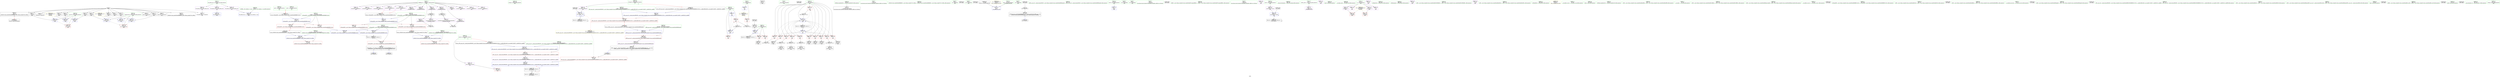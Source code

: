 digraph "SVFG" {
	label="SVFG";

	Node0x556679ef4ab0 [shape=record,color=grey,label="{NodeID: 0\nNullPtr}"];
	Node0x556679ef4ab0 -> Node0x556679f130f0[style=solid];
	Node0x556679ef4ab0 -> Node0x556679f131f0[style=solid];
	Node0x556679ef4ab0 -> Node0x556679f132c0[style=solid];
	Node0x556679ef4ab0 -> Node0x556679f13390[style=solid];
	Node0x556679ef4ab0 -> Node0x556679f13460[style=solid];
	Node0x556679ef4ab0 -> Node0x556679f13530[style=solid];
	Node0x556679ef4ab0 -> Node0x556679f13600[style=solid];
	Node0x556679ef4ab0 -> Node0x556679f136d0[style=solid];
	Node0x556679ef4ab0 -> Node0x556679f137a0[style=solid];
	Node0x556679ef4ab0 -> Node0x556679f13870[style=solid];
	Node0x556679ef4ab0 -> Node0x556679f13940[style=solid];
	Node0x556679ef4ab0 -> Node0x556679f13a10[style=solid];
	Node0x556679ef4ab0 -> Node0x556679f13ae0[style=solid];
	Node0x556679ef4ab0 -> Node0x556679f13bb0[style=solid];
	Node0x556679ef4ab0 -> Node0x556679f193b0[style=solid];
	Node0x556679f14810 [shape=record,color=blue,label="{NodeID: 194\n372\<--369\n__rhs.addr\<--__rhs\n_ZStltIcSt11char_traitsIcESaIcEEbRKNSt7__cxx1112basic_stringIT_T0_T1_EESA_\n}"];
	Node0x556679f14810 -> Node0x556679f18f10[style=dashed];
	Node0x556679f11070 [shape=record,color=purple,label="{NodeID: 111\n147\<--14\n\<--_Z2dpB5cxx11\nmain\n}"];
	Node0x556679f0fa30 [shape=record,color=green,label="{NodeID: 28\n103\<--104\nref.tmp2\<--ref.tmp2_field_insensitive\nmain\n}"];
	Node0x556679f1aa90 [shape=record,color=black,label="{NodeID: 388\n192 = PHI(310, )\n}"];
	Node0x556679f179f0 [shape=record,color=red,label="{NodeID: 139\n277\<--107\nsel\<--ehselector.slot\nmain\n}"];
	Node0x556679f12440 [shape=record,color=green,label="{NodeID: 56\n315\<--316\n__a.addr\<--__a.addr_field_insensitive\n_ZSt3maxINSt7__cxx1112basic_stringIcSt11char_traitsIcESaIcEEEERKT_S8_S8_\n}"];
	Node0x556679f12440 -> Node0x556679f18890[style=solid];
	Node0x556679f12440 -> Node0x556679f18960[style=solid];
	Node0x556679f12440 -> Node0x556679f1a0e0[style=solid];
	Node0x556679f347d0 [shape=record,color=yellow,style=double,label="{NodeID: 333\n22V_1 = ENCHI(MR_22V_0)\npts\{1200000 \}\nFun[_ZN9__gnu_cxx17__normal_iteratorIPKcNSt7__cxx1112basic_stringIcSt11char_traitsIcESaIcEEEEC2IPcEERKNS0_IT_NS_11__enable_ifIXsr3std10__are_sameISC_SB_EE7__valueES8_E6__typeEEE]}"];
	Node0x556679f347d0 -> Node0x556679f18d70[style=dashed];
	Node0x556679f190b0 [shape=record,color=blue,label="{NodeID: 167\n8\<--9\nT\<--\nGlob }"];
	Node0x556679f190b0 -> Node0x556679f34a70[style=dashed];
	Node0x556679f13c80 [shape=record,color=black,label="{NodeID: 84\n96\<--9\nmain_ret\<--\nmain\n}"];
	Node0x556679f0d850 [shape=record,color=green,label="{NodeID: 1\n7\<--1\n__dso_handle\<--dummyObj\nGlob }"];
	Node0x556679f148e0 [shape=record,color=blue,label="{NodeID: 195\n406\<--405\nthis.addr\<--this\n_ZNK9__gnu_cxx17__normal_iteratorIPcNSt7__cxx1112basic_stringIcSt11char_traitsIcESaIcEEEE4baseEv\n}"];
	Node0x556679f148e0 -> Node0x556679f18fe0[style=dashed];
	Node0x556679f11140 [shape=record,color=purple,label="{NodeID: 112\n169\<--14\narrayidx\<--_Z2dpB5cxx11\nmain\n}"];
	Node0x556679f0fb00 [shape=record,color=green,label="{NodeID: 29\n105\<--106\nexn.slot\<--exn.slot_field_insensitive\nmain\n}"];
	Node0x556679f0fb00 -> Node0x556679f17920[style=solid];
	Node0x556679f0fb00 -> Node0x556679f19c00[style=solid];
	Node0x556679f0fb00 -> Node0x556679f19da0[style=solid];
	Node0x556679f0fb00 -> Node0x556679f19f40[style=solid];
	Node0x556679f1ac60 [shape=record,color=black,label="{NodeID: 389\n198 = PHI()\n}"];
	Node0x556679f17ac0 [shape=record,color=red,label="{NodeID: 140\n164\<--109\n\<--N\nmain\n}"];
	Node0x556679f17ac0 -> Node0x556679f22670[style=solid];
	Node0x556679f12510 [shape=record,color=green,label="{NodeID: 57\n317\<--318\n__b.addr\<--__b.addr_field_insensitive\n_ZSt3maxINSt7__cxx1112basic_stringIcSt11char_traitsIcESaIcEEEERKT_S8_S8_\n}"];
	Node0x556679f12510 -> Node0x556679f18a30[style=solid];
	Node0x556679f12510 -> Node0x556679f18b00[style=solid];
	Node0x556679f12510 -> Node0x556679f1a1b0[style=solid];
	Node0x556679f191b0 [shape=record,color=blue,label="{NodeID: 168\n417\<--29\nllvm.global_ctors_0\<--\nGlob }"];
	Node0x556679f13d50 [shape=record,color=black,label="{NodeID: 85\n41\<--42\n\<--_ZNSt8ios_base4InitD1Ev\nCan only get source location for instruction, argument, global var or function.}"];
	Node0x556679f0d8e0 [shape=record,color=green,label="{NodeID: 2\n9\<--1\n\<--dummyObj\nCan only get source location for instruction, argument, global var or function.}"];
	Node0x556679f11210 [shape=record,color=purple,label="{NodeID: 113\n177\<--14\narrayidx10\<--_Z2dpB5cxx11\nmain\n}"];
	Node0x556679f0fbd0 [shape=record,color=green,label="{NodeID: 30\n107\<--108\nehselector.slot\<--ehselector.slot_field_insensitive\nmain\n}"];
	Node0x556679f0fbd0 -> Node0x556679f179f0[style=solid];
	Node0x556679f0fbd0 -> Node0x556679f19cd0[style=solid];
	Node0x556679f0fbd0 -> Node0x556679f19e70[style=solid];
	Node0x556679f0fbd0 -> Node0x556679f1a010[style=solid];
	Node0x556679f1ad30 [shape=record,color=black,label="{NodeID: 390\n206 = PHI()\n}"];
	Node0x556679f1ad30 -> Node0x556679f19990[style=solid];
	Node0x556679f17b90 [shape=record,color=red,label="{NodeID: 141\n264\<--109\n\<--N\nmain\n}"];
	Node0x556679f17b90 -> Node0x556679f11460[style=solid];
	Node0x556679f125e0 [shape=record,color=green,label="{NodeID: 58\n324\<--325\n_ZStltIcSt11char_traitsIcESaIcEEbRKNSt7__cxx1112basic_stringIT_T0_T1_EESA_\<--_ZStltIcSt11char_traitsIcESaIcEEbRKNSt7__cxx1112basic_stringIT_T0_T1_EESA__field_insensitive\n}"];
	Node0x556679f192b0 [shape=record,color=blue,label="{NodeID: 169\n418\<--30\nllvm.global_ctors_1\<--_GLOBAL__sub_I_semiexp._0_1.cpp\nGlob }"];
	Node0x556679f13e50 [shape=record,color=black,label="{NodeID: 86\n159\<--156\nconv\<--call4\nmain\n}"];
	Node0x556679f13e50 -> Node0x556679f197f0[style=solid];
	Node0x556679f0db90 [shape=record,color=green,label="{NodeID: 3\n18\<--1\n.str\<--dummyObj\nGlob }"];
	Node0x556679f112e0 [shape=record,color=purple,label="{NodeID: 114\n191\<--14\narrayidx17\<--_Z2dpB5cxx11\nmain\n|{<s0>17}}"];
	Node0x556679f112e0:s0 -> Node0x556679f42690[style=solid,color=red];
	Node0x556679f0fca0 [shape=record,color=green,label="{NodeID: 31\n109\<--110\nN\<--N_field_insensitive\nmain\n}"];
	Node0x556679f0fca0 -> Node0x556679f17ac0[style=solid];
	Node0x556679f0fca0 -> Node0x556679f17b90[style=solid];
	Node0x556679f0fca0 -> Node0x556679f197f0[style=solid];
	Node0x556679f1ae00 [shape=record,color=black,label="{NodeID: 391\n267 = PHI()\n}"];
	Node0x556679f17c60 [shape=record,color=red,label="{NodeID: 142\n163\<--111\n\<--i\nmain\n}"];
	Node0x556679f17c60 -> Node0x556679f22670[style=solid];
	Node0x556679f126e0 [shape=record,color=green,label="{NodeID: 59\n347\<--348\nthis.addr\<--this.addr_field_insensitive\n_ZN9__gnu_cxx17__normal_iteratorIPKcNSt7__cxx1112basic_stringIcSt11char_traitsIcESaIcEEEEC2IPcEERKNS0_IT_NS_11__enable_ifIXsr3std10__are_sameISC_SB_EE7__valueES8_E6__typeEEE\n}"];
	Node0x556679f126e0 -> Node0x556679f18bd0[style=solid];
	Node0x556679f126e0 -> Node0x556679f1a420[style=solid];
	Node0x556679f34a70 [shape=record,color=yellow,style=double,label="{NodeID: 336\n4V_1 = ENCHI(MR_4V_0)\npts\{10 \}\nFun[main]}"];
	Node0x556679f34a70 -> Node0x556679f176b0[style=dashed];
	Node0x556679f193b0 [shape=record,color=blue, style = dotted,label="{NodeID: 170\n419\<--3\nllvm.global_ctors_2\<--dummyVal\nGlob }"];
	Node0x556679f13f20 [shape=record,color=black,label="{NodeID: 87\n168\<--167\nidxprom\<--\nmain\n}"];
	Node0x556679f0dc20 [shape=record,color=green,label="{NodeID: 4\n20\<--1\n.str.2\<--dummyObj\nGlob }"];
	Node0x556679f16690 [shape=record,color=purple,label="{NodeID: 115\n197\<--14\narrayidx21\<--_Z2dpB5cxx11\nmain\n}"];
	Node0x556679f0fd70 [shape=record,color=green,label="{NodeID: 32\n111\<--112\ni\<--i_field_insensitive\nmain\n}"];
	Node0x556679f0fd70 -> Node0x556679f17c60[style=solid];
	Node0x556679f0fd70 -> Node0x556679f17d30[style=solid];
	Node0x556679f0fd70 -> Node0x556679f17e00[style=solid];
	Node0x556679f0fd70 -> Node0x556679f17ed0[style=solid];
	Node0x556679f0fd70 -> Node0x556679f17fa0[style=solid];
	Node0x556679f0fd70 -> Node0x556679f18070[style=solid];
	Node0x556679f0fd70 -> Node0x556679f18140[style=solid];
	Node0x556679f0fd70 -> Node0x556679f18210[style=solid];
	Node0x556679f0fd70 -> Node0x556679f182e0[style=solid];
	Node0x556679f0fd70 -> Node0x556679f183b0[style=solid];
	Node0x556679f0fd70 -> Node0x556679f18480[style=solid];
	Node0x556679f0fd70 -> Node0x556679f198c0[style=solid];
	Node0x556679f0fd70 -> Node0x556679f19b30[style=solid];
	Node0x556679f1aed0 [shape=record,color=black,label="{NodeID: 392\n271 = PHI()\n}"];
	Node0x556679f2e330 [shape=record,color=black,label="{NodeID: 309\nMR_20V_3 = PHI(MR_20V_4, MR_20V_2, )\npts\{1180000 \}\n|{|<s1>21}}"];
	Node0x556679f2e330 -> Node0x556679f32430[style=dashed];
	Node0x556679f2e330:s1 -> Node0x556679f14670[style=dashed,color=red];
	Node0x556679f17d30 [shape=record,color=red,label="{NodeID: 143\n167\<--111\n\<--i\nmain\n}"];
	Node0x556679f17d30 -> Node0x556679f13f20[style=solid];
	Node0x556679f127b0 [shape=record,color=green,label="{NodeID: 60\n349\<--350\n__i.addr\<--__i.addr_field_insensitive\n_ZN9__gnu_cxx17__normal_iteratorIPKcNSt7__cxx1112basic_stringIcSt11char_traitsIcESaIcEEEEC2IPcEERKNS0_IT_NS_11__enable_ifIXsr3std10__are_sameISC_SB_EE7__valueES8_E6__typeEEE\n}"];
	Node0x556679f127b0 -> Node0x556679f18ca0[style=solid];
	Node0x556679f127b0 -> Node0x556679f1a4f0[style=solid];
	Node0x556679f194b0 [shape=record,color=blue,label="{NodeID: 171\n77\<--76\n.addr\<--\n__cxx_global_array_dtor\n}"];
	Node0x556679f13ff0 [shape=record,color=black,label="{NodeID: 88\n176\<--175\nidxprom9\<--sub\nmain\n}"];
	Node0x556679f0dce0 [shape=record,color=green,label="{NodeID: 5\n22\<--1\n.str.3\<--dummyObj\nGlob }"];
	Node0x556679f16720 [shape=record,color=purple,label="{NodeID: 116\n204\<--14\narrayidx26\<--_Z2dpB5cxx11\nmain\n}"];
	Node0x556679f0fe40 [shape=record,color=green,label="{NodeID: 33\n113\<--114\ncand1\<--cand1_field_insensitive\nmain\n|{<s0>17}}"];
	Node0x556679f0fe40:s0 -> Node0x556679f43e80[style=solid,color=red];
	Node0x556679f1afa0 [shape=record,color=black,label="{NodeID: 393\n323 = PHI(367, )\n}"];
	Node0x556679f17e00 [shape=record,color=red,label="{NodeID: 144\n174\<--111\n\<--i\nmain\n}"];
	Node0x556679f17e00 -> Node0x556679f221f0[style=solid];
	Node0x556679f12880 [shape=record,color=green,label="{NodeID: 61\n357\<--358\n_ZNK9__gnu_cxx17__normal_iteratorIPcNSt7__cxx1112basic_stringIcSt11char_traitsIcESaIcEEEE4baseEv\<--_ZNK9__gnu_cxx17__normal_iteratorIPcNSt7__cxx1112basic_stringIcSt11char_traitsIcESaIcEEEE4baseEv_field_insensitive\n}"];
	Node0x556679f19580 [shape=record,color=blue,label="{NodeID: 172\n97\<--9\nretval\<--\nmain\n}"];
	Node0x556679f140c0 [shape=record,color=black,label="{NodeID: 89\n183\<--182\nidxprom12\<--sub11\nmain\n}"];
	Node0x556679f0e170 [shape=record,color=green,label="{NodeID: 6\n24\<--1\n.str.4\<--dummyObj\nGlob }"];
	Node0x556679f167b0 [shape=record,color=purple,label="{NodeID: 117\n228\<--14\narrayidx39\<--_Z2dpB5cxx11\nmain\n|{<s0>23}}"];
	Node0x556679f167b0:s0 -> Node0x556679f42690[style=solid,color=red];
	Node0x556679f0ff10 [shape=record,color=green,label="{NodeID: 34\n115\<--116\ncand2\<--cand2_field_insensitive\nmain\n|{<s0>23}}"];
	Node0x556679f0ff10:s0 -> Node0x556679f43e80[style=solid,color=red];
	Node0x556679f1b110 [shape=record,color=black,label="{NodeID: 394\n356 = PHI(404, )\n}"];
	Node0x556679f1b110 -> Node0x556679f18d70[style=solid];
	Node0x556679f17ed0 [shape=record,color=red,label="{NodeID: 145\n181\<--111\n\<--i\nmain\n}"];
	Node0x556679f17ed0 -> Node0x556679f224f0[style=solid];
	Node0x556679f12980 [shape=record,color=green,label="{NodeID: 62\n370\<--371\n__lhs.addr\<--__lhs.addr_field_insensitive\n_ZStltIcSt11char_traitsIcESaIcEEbRKNSt7__cxx1112basic_stringIT_T0_T1_EESA_\n}"];
	Node0x556679f12980 -> Node0x556679f18e40[style=solid];
	Node0x556679f12980 -> Node0x556679f14740[style=solid];
	Node0x556679f34d40 [shape=record,color=yellow,style=double,label="{NodeID: 339\n10V_1 = ENCHI(MR_10V_0)\npts\{106 \}\nFun[main]}"];
	Node0x556679f34d40 -> Node0x556679f19c00[style=dashed];
	Node0x556679f34d40 -> Node0x556679f19da0[style=dashed];
	Node0x556679f34d40 -> Node0x556679f19f40[style=dashed];
	Node0x556679f19650 [shape=record,color=blue,label="{NodeID: 173\n99\<--9\nt\<--\nmain\n}"];
	Node0x556679f19650 -> Node0x556679f17780[style=dashed];
	Node0x556679f19650 -> Node0x556679f19720[style=dashed];
	Node0x556679f14190 [shape=record,color=black,label="{NodeID: 90\n190\<--189\nidxprom16\<--\nmain\n}"];
	Node0x556679f0e200 [shape=record,color=green,label="{NodeID: 7\n26\<--1\n.str.5\<--dummyObj\nGlob }"];
	Node0x556679f16880 [shape=record,color=purple,label="{NodeID: 118\n232\<--14\narrayidx43\<--_Z2dpB5cxx11\nmain\n}"];
	Node0x556679f0ffe0 [shape=record,color=green,label="{NodeID: 35\n117\<--118\nagg.tmp\<--agg.tmp_field_insensitive\nmain\n|{|<s1>21}}"];
	Node0x556679f0ffe0 -> Node0x556679f172a0[style=solid];
	Node0x556679f0ffe0:s1 -> Node0x556679f44180[style=solid,color=red];
	Node0x556679f1b2e0 [shape=record,color=black,label="{NodeID: 395\n378 = PHI()\n}"];
	Node0x556679f1b2e0 -> Node0x556679f22c70[style=solid];
	Node0x556679f17fa0 [shape=record,color=red,label="{NodeID: 146\n189\<--111\n\<--i\nmain\n}"];
	Node0x556679f17fa0 -> Node0x556679f14190[style=solid];
	Node0x556679f12a50 [shape=record,color=green,label="{NodeID: 63\n372\<--373\n__rhs.addr\<--__rhs.addr_field_insensitive\n_ZStltIcSt11char_traitsIcESaIcEEbRKNSt7__cxx1112basic_stringIT_T0_T1_EESA_\n}"];
	Node0x556679f12a50 -> Node0x556679f18f10[style=solid];
	Node0x556679f12a50 -> Node0x556679f14810[style=solid];
	Node0x556679f34e20 [shape=record,color=yellow,style=double,label="{NodeID: 340\n12V_1 = ENCHI(MR_12V_0)\npts\{108 \}\nFun[main]}"];
	Node0x556679f34e20 -> Node0x556679f19cd0[style=dashed];
	Node0x556679f34e20 -> Node0x556679f19e70[style=dashed];
	Node0x556679f34e20 -> Node0x556679f1a010[style=dashed];
	Node0x556679f19720 [shape=record,color=blue,label="{NodeID: 174\n99\<--131\nt\<--inc\nmain\n}"];
	Node0x556679f19720 -> Node0x556679f17780[style=dashed];
	Node0x556679f19720 -> Node0x556679f17850[style=dashed];
	Node0x556679f19720 -> Node0x556679f19720[style=dashed];
	Node0x556679f14260 [shape=record,color=black,label="{NodeID: 91\n196\<--195\nidxprom20\<--\nmain\n}"];
	Node0x556679f0e2c0 [shape=record,color=green,label="{NodeID: 8\n29\<--1\n\<--dummyObj\nCan only get source location for instruction, argument, global var or function.}"];
	Node0x556679f16950 [shape=record,color=purple,label="{NodeID: 119\n266\<--14\narrayidx48\<--_Z2dpB5cxx11\nmain\n}"];
	Node0x556679f100b0 [shape=record,color=green,label="{NodeID: 36\n119\<--120\nref.tmp28\<--ref.tmp28_field_insensitive\nmain\n|{|<s1>21}}"];
	Node0x556679f100b0 -> Node0x556679f17370[style=solid];
	Node0x556679f100b0:s1 -> Node0x556679f443b0[style=solid,color=red];
	Node0x556679f1b3b0 [shape=record,color=black,label="{NodeID: 396\n394 = PHI()\n}"];
	Node0x556679f18070 [shape=record,color=red,label="{NodeID: 147\n195\<--111\n\<--i\nmain\n}"];
	Node0x556679f18070 -> Node0x556679f14260[style=solid];
	Node0x556679f12b20 [shape=record,color=green,label="{NodeID: 64\n379\<--380\n_ZNKSt7__cxx1112basic_stringIcSt11char_traitsIcESaIcEE7compareERKS4_\<--_ZNKSt7__cxx1112basic_stringIcSt11char_traitsIcESaIcEE7compareERKS4__field_insensitive\n}"];
	Node0x556679f197f0 [shape=record,color=blue,label="{NodeID: 175\n109\<--159\nN\<--conv\nmain\n}"];
	Node0x556679f197f0 -> Node0x556679f17ac0[style=dashed];
	Node0x556679f197f0 -> Node0x556679f17b90[style=dashed];
	Node0x556679f197f0 -> Node0x556679f31a30[style=dashed];
	Node0x556679f14330 [shape=record,color=black,label="{NodeID: 92\n203\<--202\nidxprom25\<--sub24\nmain\n}"];
	Node0x556679f0e380 [shape=record,color=green,label="{NodeID: 9\n132\<--1\n\<--dummyObj\nCan only get source location for instruction, argument, global var or function.}"];
	Node0x556679f16a20 [shape=record,color=purple,label="{NodeID: 120\n124\<--18\n\<--.str\nmain\n}"];
	Node0x556679f10180 [shape=record,color=green,label="{NodeID: 37\n121\<--122\ncoerce\<--coerce_field_insensitive\nmain\n}"];
	Node0x556679f10180 -> Node0x556679f17440[style=solid];
	Node0x556679f1b480 [shape=record,color=black,label="{NodeID: 397\n368 = PHI(321, )\n0th arg _ZStltIcSt11char_traitsIcESaIcEEbRKNSt7__cxx1112basic_stringIT_T0_T1_EESA_ }"];
	Node0x556679f1b480 -> Node0x556679f14740[style=solid];
	Node0x556679f18140 [shape=record,color=red,label="{NodeID: 148\n201\<--111\n\<--i\nmain\n}"];
	Node0x556679f18140 -> Node0x556679f22070[style=solid];
	Node0x556679f12c20 [shape=record,color=green,label="{NodeID: 65\n386\<--387\n__clang_call_terminate\<--__clang_call_terminate_field_insensitive\n}"];
	Node0x556679f198c0 [shape=record,color=blue,label="{NodeID: 176\n111\<--132\ni\<--\nmain\n}"];
	Node0x556679f198c0 -> Node0x556679f17c60[style=dashed];
	Node0x556679f198c0 -> Node0x556679f17d30[style=dashed];
	Node0x556679f198c0 -> Node0x556679f17e00[style=dashed];
	Node0x556679f198c0 -> Node0x556679f17ed0[style=dashed];
	Node0x556679f198c0 -> Node0x556679f17fa0[style=dashed];
	Node0x556679f198c0 -> Node0x556679f18070[style=dashed];
	Node0x556679f198c0 -> Node0x556679f18140[style=dashed];
	Node0x556679f198c0 -> Node0x556679f18210[style=dashed];
	Node0x556679f198c0 -> Node0x556679f182e0[style=dashed];
	Node0x556679f198c0 -> Node0x556679f183b0[style=dashed];
	Node0x556679f198c0 -> Node0x556679f18480[style=dashed];
	Node0x556679f198c0 -> Node0x556679f19b30[style=dashed];
	Node0x556679f198c0 -> Node0x556679f31f30[style=dashed];
	Node0x556679f14400 [shape=record,color=black,label="{NodeID: 93\n216\<--215\nidxprom31\<--sub30\nmain\n}"];
	Node0x556679f0e440 [shape=record,color=green,label="{NodeID: 10\n4\<--6\n_ZStL8__ioinit\<--_ZStL8__ioinit_field_insensitive\nGlob }"];
	Node0x556679f0e440 -> Node0x556679f117a0[style=solid];
	Node0x556679f16af0 [shape=record,color=purple,label="{NodeID: 121\n137\<--20\n\<--.str.2\nmain\n}"];
	Node0x556679f10250 [shape=record,color=green,label="{NodeID: 38\n126\<--127\nscanf\<--scanf_field_insensitive\n}"];
	Node0x556679f1b620 [shape=record,color=black,label="{NodeID: 398\n369 = PHI(322, )\n1st arg _ZStltIcSt11char_traitsIcESaIcEEbRKNSt7__cxx1112basic_stringIT_T0_T1_EESA_ }"];
	Node0x556679f1b620 -> Node0x556679f14810[style=solid];
	Node0x556679f18210 [shape=record,color=red,label="{NodeID: 149\n214\<--111\n\<--i\nmain\n}"];
	Node0x556679f18210 -> Node0x556679f21d70[style=solid];
	Node0x556679f12d20 [shape=record,color=green,label="{NodeID: 66\n395\<--396\n__cxa_begin_catch\<--__cxa_begin_catch_field_insensitive\n}"];
	Node0x556679f350c0 [shape=record,color=yellow,style=double,label="{NodeID: 343\n18V_1 = ENCHI(MR_18V_0)\npts\{130000 \}\nFun[main]}"];
	Node0x556679f350c0 -> Node0x556679f18550[style=dashed];
	Node0x556679f350c0 -> Node0x556679f18620[style=dashed];
	Node0x556679f19990 [shape=record,color=blue,label="{NodeID: 177\n209\<--206\ncoerce.dive\<--call29\nmain\n|{|<s2>21}}"];
	Node0x556679f19990 -> Node0x556679f19990[style=dashed];
	Node0x556679f19990 -> Node0x556679f32930[style=dashed];
	Node0x556679f19990:s2 -> Node0x556679f347d0[style=dashed,color=red];
	Node0x556679f144d0 [shape=record,color=black,label="{NodeID: 94\n227\<--226\nidxprom38\<--\nmain\n}"];
	Node0x556679f0e9f0 [shape=record,color=green,label="{NodeID: 11\n8\<--10\nT\<--T_field_insensitive\nGlob }"];
	Node0x556679f0e9f0 -> Node0x556679f176b0[style=solid];
	Node0x556679f0e9f0 -> Node0x556679f190b0[style=solid];
	Node0x556679d394c0 [shape=record,color=black,label="{NodeID: 288\n60 = PHI(58, 61, )\n}"];
	Node0x556679d394c0 -> Node0x556679f17100[style=solid];
	Node0x556679f16bc0 [shape=record,color=purple,label="{NodeID: 122\n143\<--22\n\<--.str.3\nmain\n}"];
	Node0x556679f10350 [shape=record,color=green,label="{NodeID: 39\n141\<--142\n_ZNSaIcEC1Ev\<--_ZNSaIcEC1Ev_field_insensitive\n}"];
	Node0x556679f1b760 [shape=record,color=black,label="{NodeID: 399\n405 = PHI(355, )\n0th arg _ZNK9__gnu_cxx17__normal_iteratorIPcNSt7__cxx1112basic_stringIcSt11char_traitsIcESaIcEEEE4baseEv }"];
	Node0x556679f1b760 -> Node0x556679f148e0[style=solid];
	Node0x556679f182e0 [shape=record,color=red,label="{NodeID: 150\n226\<--111\n\<--i\nmain\n}"];
	Node0x556679f182e0 -> Node0x556679f144d0[style=solid];
	Node0x556679f12e20 [shape=record,color=green,label="{NodeID: 67\n398\<--399\n_ZSt9terminatev\<--_ZSt9terminatev_field_insensitive\n}"];
	Node0x556679f19a60 [shape=record,color=blue,label="{NodeID: 178\n224\<--221\ncoerce.dive37\<--call36\nmain\n}"];
	Node0x556679f19a60 -> Node0x556679f19a60[style=dashed];
	Node0x556679f19a60 -> Node0x556679f33640[style=dashed];
	Node0x556679f145a0 [shape=record,color=black,label="{NodeID: 95\n231\<--230\nidxprom42\<--\nmain\n}"];
	Node0x556679f0eaf0 [shape=record,color=green,label="{NodeID: 12\n11\<--13\nS\<--S_field_insensitive\nGlob }"];
	Node0x556679f0eaf0 -> Node0x556679f11870[style=solid];
	Node0x556679f0eaf0 -> Node0x556679f11940[style=solid];
	Node0x556679f0eaf0 -> Node0x556679f11a10[style=solid];
	Node0x556679f0eaf0 -> Node0x556679f11ae0[style=solid];
	Node0x556679f422c0 [shape=record,color=black,label="{NodeID: 372\n76 = PHI()\n0th arg __cxx_global_array_dtor }"];
	Node0x556679f422c0 -> Node0x556679f194b0[style=solid];
	Node0x556679f21850 [shape=record,color=black,label="{NodeID: 289\n83 = PHI(81, 84, )\n}"];
	Node0x556679f21850 -> Node0x556679f171d0[style=solid];
	Node0x556679f16c90 [shape=record,color=purple,label="{NodeID: 123\n170\<--24\n\<--.str.4\nmain\n}"];
	Node0x556679f10450 [shape=record,color=green,label="{NodeID: 40\n145\<--146\n_ZNSt7__cxx1112basic_stringIcSt11char_traitsIcESaIcEEC1EPKcRKS3_\<--_ZNSt7__cxx1112basic_stringIcSt11char_traitsIcESaIcEEC1EPKcRKS3__field_insensitive\n}"];
	Node0x556679f30b30 [shape=record,color=black,label="{NodeID: 317\nMR_26V_3 = PHI(MR_26V_4, MR_26V_2, )\npts\{314 \}\n}"];
	Node0x556679f30b30 -> Node0x556679f187c0[style=dashed];
	Node0x556679f183b0 [shape=record,color=red,label="{NodeID: 151\n230\<--111\n\<--i\nmain\n}"];
	Node0x556679f183b0 -> Node0x556679f145a0[style=solid];
	Node0x556679f12f20 [shape=record,color=green,label="{NodeID: 68\n406\<--407\nthis.addr\<--this.addr_field_insensitive\n_ZNK9__gnu_cxx17__normal_iteratorIPcNSt7__cxx1112basic_stringIcSt11char_traitsIcESaIcEEEE4baseEv\n}"];
	Node0x556679f12f20 -> Node0x556679f18fe0[style=solid];
	Node0x556679f12f20 -> Node0x556679f148e0[style=solid];
	Node0x556679f19b30 [shape=record,color=blue,label="{NodeID: 179\n111\<--238\ni\<--inc46\nmain\n}"];
	Node0x556679f19b30 -> Node0x556679f17c60[style=dashed];
	Node0x556679f19b30 -> Node0x556679f17d30[style=dashed];
	Node0x556679f19b30 -> Node0x556679f17e00[style=dashed];
	Node0x556679f19b30 -> Node0x556679f17ed0[style=dashed];
	Node0x556679f19b30 -> Node0x556679f17fa0[style=dashed];
	Node0x556679f19b30 -> Node0x556679f18070[style=dashed];
	Node0x556679f19b30 -> Node0x556679f18140[style=dashed];
	Node0x556679f19b30 -> Node0x556679f18210[style=dashed];
	Node0x556679f19b30 -> Node0x556679f182e0[style=dashed];
	Node0x556679f19b30 -> Node0x556679f183b0[style=dashed];
	Node0x556679f19b30 -> Node0x556679f18480[style=dashed];
	Node0x556679f19b30 -> Node0x556679f19b30[style=dashed];
	Node0x556679f19b30 -> Node0x556679f31f30[style=dashed];
	Node0x556679f11460 [shape=record,color=black,label="{NodeID: 96\n265\<--264\nidxprom47\<--\nmain\n}"];
	Node0x556679f0ebf0 [shape=record,color=green,label="{NodeID: 13\n14\<--17\n_Z2dpB5cxx11\<--_Z2dpB5cxx11_field_insensitive\nGlob }"];
	Node0x556679f0ebf0 -> Node0x556679f11bb0[style=solid];
	Node0x556679f0ebf0 -> Node0x556679f10c60[style=solid];
	Node0x556679f0ebf0 -> Node0x556679f10d30[style=solid];
	Node0x556679f0ebf0 -> Node0x556679f10e00[style=solid];
	Node0x556679f0ebf0 -> Node0x556679f10ed0[style=solid];
	Node0x556679f0ebf0 -> Node0x556679f10fa0[style=solid];
	Node0x556679f0ebf0 -> Node0x556679f11070[style=solid];
	Node0x556679f0ebf0 -> Node0x556679f11140[style=solid];
	Node0x556679f0ebf0 -> Node0x556679f11210[style=solid];
	Node0x556679f0ebf0 -> Node0x556679f112e0[style=solid];
	Node0x556679f0ebf0 -> Node0x556679f16690[style=solid];
	Node0x556679f0ebf0 -> Node0x556679f16720[style=solid];
	Node0x556679f0ebf0 -> Node0x556679f167b0[style=solid];
	Node0x556679f0ebf0 -> Node0x556679f16880[style=solid];
	Node0x556679f0ebf0 -> Node0x556679f16950[style=solid];
	Node0x556679f42690 [shape=record,color=black,label="{NodeID: 373\n311 = PHI(191, 228, )\n0th arg _ZSt3maxINSt7__cxx1112basic_stringIcSt11char_traitsIcESaIcEEEERKT_S8_S8_ }"];
	Node0x556679f42690 -> Node0x556679f1a0e0[style=solid];
	Node0x556679f21d70 [shape=record,color=grey,label="{NodeID: 290\n215 = Binary(214, 132, )\n}"];
	Node0x556679f21d70 -> Node0x556679f14400[style=solid];
	Node0x556679f16d60 [shape=record,color=purple,label="{NodeID: 124\n270\<--26\n\<--.str.5\nmain\n}"];
	Node0x556679f10550 [shape=record,color=green,label="{NodeID: 41\n149\<--150\n_ZNSt7__cxx1112basic_stringIcSt11char_traitsIcESaIcEEaSEOS4_\<--_ZNSt7__cxx1112basic_stringIcSt11char_traitsIcESaIcEEaSEOS4__field_insensitive\n}"];
	Node0x556679f18480 [shape=record,color=red,label="{NodeID: 152\n237\<--111\n\<--i\nmain\n}"];
	Node0x556679f18480 -> Node0x556679f22370[style=solid];
	Node0x556679f12ff0 [shape=record,color=green,label="{NodeID: 69\n30\<--412\n_GLOBAL__sub_I_semiexp._0_1.cpp\<--_GLOBAL__sub_I_semiexp._0_1.cpp_field_insensitive\n}"];
	Node0x556679f12ff0 -> Node0x556679f192b0[style=solid];
	Node0x556679f19c00 [shape=record,color=blue,label="{NodeID: 180\n105\<--242\nexn.slot\<--\nmain\n}"];
	Node0x556679f19c00 -> Node0x556679f17920[style=dashed];
	Node0x556679f11530 [shape=record,color=black,label="{NodeID: 97\n310\<--333\n_ZSt3maxINSt7__cxx1112basic_stringIcSt11char_traitsIcESaIcEEEERKT_S8_S8__ret\<--\n_ZSt3maxINSt7__cxx1112basic_stringIcSt11char_traitsIcESaIcEEEERKT_S8_S8_\n|{<s0>17|<s1>23}}"];
	Node0x556679f11530:s0 -> Node0x556679f1aa90[style=solid,color=blue];
	Node0x556679f11530:s1 -> Node0x556679f45340[style=solid,color=blue];
	Node0x556679f0ecf0 [shape=record,color=green,label="{NodeID: 14\n28\<--32\nllvm.global_ctors\<--llvm.global_ctors_field_insensitive\nGlob }"];
	Node0x556679f0ecf0 -> Node0x556679f16e30[style=solid];
	Node0x556679f0ecf0 -> Node0x556679f16f00[style=solid];
	Node0x556679f0ecf0 -> Node0x556679f17000[style=solid];
	Node0x556679f43e80 [shape=record,color=black,label="{NodeID: 374\n312 = PHI(113, 115, )\n1st arg _ZSt3maxINSt7__cxx1112basic_stringIcSt11char_traitsIcESaIcEEEERKT_S8_S8_ }"];
	Node0x556679f43e80 -> Node0x556679f1a1b0[style=solid];
	Node0x556679f21ef0 [shape=record,color=grey,label="{NodeID: 291\n131 = Binary(130, 132, )\n}"];
	Node0x556679f21ef0 -> Node0x556679f19720[style=solid];
	Node0x556679f16e30 [shape=record,color=purple,label="{NodeID: 125\n417\<--28\nllvm.global_ctors_0\<--llvm.global_ctors\nGlob }"];
	Node0x556679f16e30 -> Node0x556679f191b0[style=solid];
	Node0x556679f10650 [shape=record,color=green,label="{NodeID: 42\n153\<--154\n_ZNSaIcED1Ev\<--_ZNSaIcED1Ev_field_insensitive\n}"];
	Node0x556679f18550 [shape=record,color=red,label="{NodeID: 153\n185\<--184\n\<--arrayidx13\nmain\n}"];
	Node0x556679f130f0 [shape=record,color=black,label="{NodeID: 70\n2\<--3\ndummyVal\<--dummyVal\n}"];
	Node0x556679f35440 [shape=record,color=yellow,style=double,label="{NodeID: 347\nRETMU(2V_2)\npts\{78 \}\nFun[__cxx_global_array_dtor]}"];
	Node0x556679f19cd0 [shape=record,color=blue,label="{NodeID: 181\n107\<--244\nehselector.slot\<--\nmain\n}"];
	Node0x556679f19cd0 -> Node0x556679f179f0[style=dashed];
	Node0x556679f11600 [shape=record,color=black,label="{NodeID: 98\n367\<--381\n_ZStltIcSt11char_traitsIcESaIcEEbRKNSt7__cxx1112basic_stringIT_T0_T1_EESA__ret\<--cmp\n_ZStltIcSt11char_traitsIcESaIcEEbRKNSt7__cxx1112basic_stringIT_T0_T1_EESA_\n|{<s0>32}}"];
	Node0x556679f11600:s0 -> Node0x556679f1afa0[style=solid,color=blue];
	Node0x556679f0edf0 [shape=record,color=green,label="{NodeID: 15\n33\<--34\n__cxx_global_var_init\<--__cxx_global_var_init_field_insensitive\n}"];
	Node0x556679f44180 [shape=record,color=black,label="{NodeID: 375\n345 = PHI(117, )\n0th arg _ZN9__gnu_cxx17__normal_iteratorIPKcNSt7__cxx1112basic_stringIcSt11char_traitsIcESaIcEEEEC2IPcEERKNS0_IT_NS_11__enable_ifIXsr3std10__are_sameISC_SB_EE7__valueES8_E6__typeEEE }"];
	Node0x556679f44180 -> Node0x556679f1a420[style=solid];
	Node0x556679f22070 [shape=record,color=grey,label="{NodeID: 292\n202 = Binary(201, 132, )\n}"];
	Node0x556679f22070 -> Node0x556679f14330[style=solid];
	Node0x556679f16f00 [shape=record,color=purple,label="{NodeID: 126\n418\<--28\nllvm.global_ctors_1\<--llvm.global_ctors\nGlob }"];
	Node0x556679f16f00 -> Node0x556679f192b0[style=solid];
	Node0x556679f10750 [shape=record,color=green,label="{NodeID: 43\n157\<--158\nstrlen\<--strlen_field_insensitive\n}"];
	Node0x556679f31a30 [shape=record,color=black,label="{NodeID: 320\nMR_14V_2 = PHI(MR_14V_3, MR_14V_1, )\npts\{110 \}\n}"];
	Node0x556679f31a30 -> Node0x556679f197f0[style=dashed];
	Node0x556679f18620 [shape=record,color=red,label="{NodeID: 154\n218\<--217\n\<--arrayidx32\nmain\n}"];
	Node0x556679f131f0 [shape=record,color=black,label="{NodeID: 71\n241\<--3\n\<--dummyVal\nmain\n}"];
	Node0x556679f19da0 [shape=record,color=blue,label="{NodeID: 182\n105\<--249\nexn.slot\<--\nmain\n}"];
	Node0x556679f19da0 -> Node0x556679f17920[style=dashed];
	Node0x556679f116d0 [shape=record,color=black,label="{NodeID: 99\n404\<--410\n_ZNK9__gnu_cxx17__normal_iteratorIPcNSt7__cxx1112basic_stringIcSt11char_traitsIcESaIcEEEE4baseEv_ret\<--_M_current\n_ZNK9__gnu_cxx17__normal_iteratorIPcNSt7__cxx1112basic_stringIcSt11char_traitsIcESaIcEEEE4baseEv\n|{<s0>33}}"];
	Node0x556679f116d0:s0 -> Node0x556679f1b110[style=solid,color=blue];
	Node0x556679f0eef0 [shape=record,color=green,label="{NodeID: 16\n37\<--38\n_ZNSt8ios_base4InitC1Ev\<--_ZNSt8ios_base4InitC1Ev_field_insensitive\n}"];
	Node0x556679f443b0 [shape=record,color=black,label="{NodeID: 376\n346 = PHI(119, )\n1st arg _ZN9__gnu_cxx17__normal_iteratorIPKcNSt7__cxx1112basic_stringIcSt11char_traitsIcESaIcEEEEC2IPcEERKNS0_IT_NS_11__enable_ifIXsr3std10__are_sameISC_SB_EE7__valueES8_E6__typeEEE }"];
	Node0x556679f443b0 -> Node0x556679f1a4f0[style=solid];
	Node0x556679f221f0 [shape=record,color=grey,label="{NodeID: 293\n175 = Binary(174, 132, )\n}"];
	Node0x556679f221f0 -> Node0x556679f13ff0[style=solid];
	Node0x556679f17000 [shape=record,color=purple,label="{NodeID: 127\n419\<--28\nllvm.global_ctors_2\<--llvm.global_ctors\nGlob }"];
	Node0x556679f17000 -> Node0x556679f193b0[style=solid];
	Node0x556679f10850 [shape=record,color=green,label="{NodeID: 44\n172\<--173\n_ZNSt7__cxx1112basic_stringIcSt11char_traitsIcESaIcEEaSEPKc\<--_ZNSt7__cxx1112basic_stringIcSt11char_traitsIcESaIcEEaSEPKc_field_insensitive\n}"];
	Node0x556679f31f30 [shape=record,color=black,label="{NodeID: 321\nMR_16V_2 = PHI(MR_16V_4, MR_16V_1, )\npts\{112 \}\n}"];
	Node0x556679f31f30 -> Node0x556679f198c0[style=dashed];
	Node0x556679f186f0 [shape=record,color=red,label="{NodeID: 155\n220\<--219\n\<--coerce.dive33\nmain\n}"];
	Node0x556679f132c0 [shape=record,color=black,label="{NodeID: 72\n242\<--3\n\<--dummyVal\nmain\n}"];
	Node0x556679f132c0 -> Node0x556679f19c00[style=solid];
	Node0x556679f19e70 [shape=record,color=blue,label="{NodeID: 183\n107\<--251\nehselector.slot\<--\nmain\n}"];
	Node0x556679f19e70 -> Node0x556679f179f0[style=dashed];
	Node0x556679f117a0 [shape=record,color=purple,label="{NodeID: 100\n39\<--4\n\<--_ZStL8__ioinit\n__cxx_global_var_init\n}"];
	Node0x556679f0eff0 [shape=record,color=green,label="{NodeID: 17\n43\<--44\n__cxa_atexit\<--__cxa_atexit_field_insensitive\n}"];
	Node0x556679f444f0 [shape=record,color=black,label="{NodeID: 377\n393 = PHI(384, )\n0th arg __clang_call_terminate }"];
	Node0x556679f22370 [shape=record,color=grey,label="{NodeID: 294\n238 = Binary(237, 132, )\n}"];
	Node0x556679f22370 -> Node0x556679f19b30[style=solid];
	Node0x556679f17100 [shape=record,color=purple,label="{NodeID: 128\n61\<--60\narrayctor.next\<--arrayctor.cur\n__cxx_global_var_init.1\n}"];
	Node0x556679f17100 -> Node0x556679d394c0[style=solid];
	Node0x556679f17100 -> Node0x556679f22af0[style=solid];
	Node0x556679f10950 [shape=record,color=green,label="{NodeID: 45\n179\<--180\n_ZNSt7__cxx1112basic_stringIcSt11char_traitsIcESaIcEEC1ERKS4_\<--_ZNSt7__cxx1112basic_stringIcSt11char_traitsIcESaIcEEC1ERKS4__field_insensitive\n}"];
	Node0x556679f32430 [shape=record,color=black,label="{NodeID: 322\nMR_20V_2 = PHI(MR_20V_3, MR_20V_1, )\npts\{1180000 \}\n}"];
	Node0x556679f32430 -> Node0x556679f2e330[style=dashed];
	Node0x556679f187c0 [shape=record,color=red,label="{NodeID: 156\n333\<--313\n\<--retval\n_ZSt3maxINSt7__cxx1112basic_stringIcSt11char_traitsIcESaIcEEEERKT_S8_S8_\n}"];
	Node0x556679f187c0 -> Node0x556679f11530[style=solid];
	Node0x556679f13390 [shape=record,color=black,label="{NodeID: 73\n244\<--3\n\<--dummyVal\nmain\n}"];
	Node0x556679f13390 -> Node0x556679f19cd0[style=solid];
	Node0x556679f19f40 [shape=record,color=blue,label="{NodeID: 184\n105\<--255\nexn.slot\<--\nmain\n}"];
	Node0x556679f19f40 -> Node0x556679f17920[style=dashed];
	Node0x556679f11870 [shape=record,color=purple,label="{NodeID: 101\n138\<--11\n\<--S\nmain\n}"];
	Node0x556679f0f0f0 [shape=record,color=green,label="{NodeID: 18\n42\<--48\n_ZNSt8ios_base4InitD1Ev\<--_ZNSt8ios_base4InitD1Ev_field_insensitive\n}"];
	Node0x556679f0f0f0 -> Node0x556679f13d50[style=solid];
	Node0x556679f44e40 [shape=record,color=black,label="{NodeID: 378\n221 = PHI()\n}"];
	Node0x556679f44e40 -> Node0x556679f19a60[style=solid];
	Node0x556679f224f0 [shape=record,color=grey,label="{NodeID: 295\n182 = Binary(181, 132, )\n}"];
	Node0x556679f224f0 -> Node0x556679f140c0[style=solid];
	Node0x556679f171d0 [shape=record,color=purple,label="{NodeID: 129\n84\<--83\narraydestroy.element\<--arraydestroy.elementPast\n__cxx_global_array_dtor\n}"];
	Node0x556679f171d0 -> Node0x556679f21850[style=solid];
	Node0x556679f171d0 -> Node0x556679f22970[style=solid];
	Node0x556679f10a50 [shape=record,color=green,label="{NodeID: 46\n187\<--188\n_ZNSt7__cxx1112basic_stringIcSt11char_traitsIcESaIcEE9push_backEc\<--_ZNSt7__cxx1112basic_stringIcSt11char_traitsIcESaIcEE9push_backEc_field_insensitive\n}"];
	Node0x556679f32930 [shape=record,color=black,label="{NodeID: 323\nMR_22V_2 = PHI(MR_22V_3, MR_22V_1, )\npts\{1200000 \}\n}"];
	Node0x556679f32930 -> Node0x556679f19990[style=dashed];
	Node0x556679f32930 -> Node0x556679f32930[style=dashed];
	Node0x556679f18890 [shape=record,color=red,label="{NodeID: 157\n321\<--315\n\<--__a.addr\n_ZSt3maxINSt7__cxx1112basic_stringIcSt11char_traitsIcESaIcEEEERKT_S8_S8_\n|{<s0>32}}"];
	Node0x556679f18890:s0 -> Node0x556679f1b480[style=solid,color=red];
	Node0x556679f13460 [shape=record,color=black,label="{NodeID: 74\n248\<--3\n\<--dummyVal\nmain\n}"];
	Node0x556679f1a010 [shape=record,color=blue,label="{NodeID: 185\n107\<--257\nehselector.slot\<--\nmain\n}"];
	Node0x556679f1a010 -> Node0x556679f179f0[style=dashed];
	Node0x556679f11940 [shape=record,color=purple,label="{NodeID: 102\n155\<--11\n\<--S\nmain\n}"];
	Node0x556679f0f1f0 [shape=record,color=green,label="{NodeID: 19\n55\<--56\n__cxx_global_var_init.1\<--__cxx_global_var_init.1_field_insensitive\n}"];
	Node0x556679f44fa0 [shape=record,color=black,label="{NodeID: 379\n125 = PHI()\n}"];
	Node0x556679f22670 [shape=record,color=grey,label="{NodeID: 296\n165 = cmp(163, 164, )\n}"];
	Node0x556679f172a0 [shape=record,color=purple,label="{NodeID: 130\n219\<--117\ncoerce.dive33\<--agg.tmp\nmain\n}"];
	Node0x556679f172a0 -> Node0x556679f186f0[style=solid];
	Node0x556679f10b50 [shape=record,color=green,label="{NodeID: 47\n193\<--194\n_ZSt3maxINSt7__cxx1112basic_stringIcSt11char_traitsIcESaIcEEEERKT_S8_S8_\<--_ZSt3maxINSt7__cxx1112basic_stringIcSt11char_traitsIcESaIcEEEERKT_S8_S8__field_insensitive\n}"];
	Node0x556679f33640 [shape=record,color=black,label="{NodeID: 324\nMR_24V_2 = PHI(MR_24V_3, MR_24V_1, )\npts\{1220000 \}\n}"];
	Node0x556679f33640 -> Node0x556679f19a60[style=dashed];
	Node0x556679f33640 -> Node0x556679f33640[style=dashed];
	Node0x556679f18960 [shape=record,color=red,label="{NodeID: 158\n330\<--315\n\<--__a.addr\n_ZSt3maxINSt7__cxx1112basic_stringIcSt11char_traitsIcESaIcEEEERKT_S8_S8_\n}"];
	Node0x556679f18960 -> Node0x556679f1a350[style=solid];
	Node0x556679f13530 [shape=record,color=black,label="{NodeID: 75\n249\<--3\n\<--dummyVal\nmain\n}"];
	Node0x556679f13530 -> Node0x556679f19da0[style=solid];
	Node0x556679f1a0e0 [shape=record,color=blue,label="{NodeID: 186\n315\<--311\n__a.addr\<--__a\n_ZSt3maxINSt7__cxx1112basic_stringIcSt11char_traitsIcESaIcEEEERKT_S8_S8_\n}"];
	Node0x556679f1a0e0 -> Node0x556679f18890[style=dashed];
	Node0x556679f1a0e0 -> Node0x556679f18960[style=dashed];
	Node0x556679f11a10 [shape=record,color=purple,label="{NodeID: 103\n184\<--11\narrayidx13\<--S\nmain\n}"];
	Node0x556679f11a10 -> Node0x556679f18550[style=solid];
	Node0x556679f0f2f0 [shape=record,color=green,label="{NodeID: 20\n63\<--64\n_ZNSt7__cxx1112basic_stringIcSt11char_traitsIcESaIcEEC1Ev\<--_ZNSt7__cxx1112basic_stringIcSt11char_traitsIcESaIcEEC1Ev_field_insensitive\n}"];
	Node0x556679f45070 [shape=record,color=black,label="{NodeID: 380\n69 = PHI()\n}"];
	Node0x556679f227f0 [shape=record,color=grey,label="{NodeID: 297\n135 = cmp(130, 134, )\n}"];
	Node0x556679f17370 [shape=record,color=purple,label="{NodeID: 131\n209\<--119\ncoerce.dive\<--ref.tmp28\nmain\n}"];
	Node0x556679f17370 -> Node0x556679f19990[style=solid];
	Node0x556679f11c70 [shape=record,color=green,label="{NodeID: 48\n199\<--200\n_ZNSt7__cxx1112basic_stringIcSt11char_traitsIcESaIcEEaSERKS4_\<--_ZNSt7__cxx1112basic_stringIcSt11char_traitsIcESaIcEEaSERKS4__field_insensitive\n}"];
	Node0x556679ca8910 [shape=record,color=yellow,style=double,label="{NodeID: 325\n2V_1 = ENCHI(MR_2V_0)\npts\{78 \}\nFun[__cxx_global_array_dtor]}"];
	Node0x556679ca8910 -> Node0x556679f194b0[style=dashed];
	Node0x556679f18a30 [shape=record,color=red,label="{NodeID: 159\n322\<--317\n\<--__b.addr\n_ZSt3maxINSt7__cxx1112basic_stringIcSt11char_traitsIcESaIcEEEERKT_S8_S8_\n|{<s0>32}}"];
	Node0x556679f18a30:s0 -> Node0x556679f1b620[style=solid,color=red];
	Node0x556679f13600 [shape=record,color=black,label="{NodeID: 76\n251\<--3\n\<--dummyVal\nmain\n}"];
	Node0x556679f13600 -> Node0x556679f19e70[style=solid];
	Node0x556679f1a1b0 [shape=record,color=blue,label="{NodeID: 187\n317\<--312\n__b.addr\<--__b\n_ZSt3maxINSt7__cxx1112basic_stringIcSt11char_traitsIcESaIcEEEERKT_S8_S8_\n}"];
	Node0x556679f1a1b0 -> Node0x556679f18a30[style=dashed];
	Node0x556679f1a1b0 -> Node0x556679f18b00[style=dashed];
	Node0x556679f11ae0 [shape=record,color=purple,label="{NodeID: 104\n217\<--11\narrayidx32\<--S\nmain\n}"];
	Node0x556679f11ae0 -> Node0x556679f18620[style=solid];
	Node0x556679f0f3f0 [shape=record,color=green,label="{NodeID: 21\n70\<--71\n__cxx_global_array_dtor\<--__cxx_global_array_dtor_field_insensitive\n}"];
	Node0x556679f45140 [shape=record,color=black,label="{NodeID: 381\n171 = PHI()\n}"];
	Node0x556679f22970 [shape=record,color=grey,label="{NodeID: 298\n89 = cmp(84, 88, )\n}"];
	Node0x556679f17440 [shape=record,color=purple,label="{NodeID: 132\n224\<--121\ncoerce.dive37\<--coerce\nmain\n}"];
	Node0x556679f17440 -> Node0x556679f19a60[style=solid];
	Node0x556679f11d70 [shape=record,color=green,label="{NodeID: 49\n207\<--208\n_ZNSt7__cxx1112basic_stringIcSt11char_traitsIcESaIcEE5beginEv\<--_ZNSt7__cxx1112basic_stringIcSt11char_traitsIcESaIcEE5beginEv_field_insensitive\n}"];
	Node0x556679f18b00 [shape=record,color=red,label="{NodeID: 160\n327\<--317\n\<--__b.addr\n_ZSt3maxINSt7__cxx1112basic_stringIcSt11char_traitsIcESaIcEEEERKT_S8_S8_\n}"];
	Node0x556679f18b00 -> Node0x556679f1a280[style=solid];
	Node0x556679f136d0 [shape=record,color=black,label="{NodeID: 77\n254\<--3\n\<--dummyVal\nmain\n}"];
	Node0x556679f1a280 [shape=record,color=blue,label="{NodeID: 188\n313\<--327\nretval\<--\n_ZSt3maxINSt7__cxx1112basic_stringIcSt11char_traitsIcESaIcEEEERKT_S8_S8_\n}"];
	Node0x556679f1a280 -> Node0x556679f30b30[style=dashed];
	Node0x556679f11bb0 [shape=record,color=purple,label="{NodeID: 105\n58\<--14\n\<--_Z2dpB5cxx11\n__cxx_global_var_init.1\n}"];
	Node0x556679f11bb0 -> Node0x556679d394c0[style=solid];
	Node0x556679f0f4f0 [shape=record,color=green,label="{NodeID: 22\n77\<--78\n.addr\<--.addr_field_insensitive\n__cxx_global_array_dtor\n}"];
	Node0x556679f0f4f0 -> Node0x556679f194b0[style=solid];
	Node0x556679f45240 [shape=record,color=black,label="{NodeID: 382\n40 = PHI()\n}"];
	Node0x556679f22af0 [shape=record,color=grey,label="{NodeID: 299\n67 = cmp(61, 66, )\n}"];
	Node0x556679f17510 [shape=record,color=purple,label="{NodeID: 133\n354\<--353\n_M_current\<--this1\n_ZN9__gnu_cxx17__normal_iteratorIPKcNSt7__cxx1112basic_stringIcSt11char_traitsIcESaIcEEEEC2IPcEERKNS0_IT_NS_11__enable_ifIXsr3std10__are_sameISC_SB_EE7__valueES8_E6__typeEEE\n}"];
	Node0x556679f17510 -> Node0x556679f14670[style=solid];
	Node0x556679f11e70 [shape=record,color=green,label="{NodeID: 50\n212\<--213\n_ZN9__gnu_cxx17__normal_iteratorIPKcNSt7__cxx1112basic_stringIcSt11char_traitsIcESaIcEEEEC2IPcEERKNS0_IT_NS_11__enable_ifIXsr3std10__are_sameISC_SB_EE7__valueES8_E6__typeEEE\<--_ZN9__gnu_cxx17__normal_iteratorIPKcNSt7__cxx1112basic_stringIcSt11char_traitsIcESaIcEEEEC2IPcEERKNS0_IT_NS_11__enable_ifIXsr3std10__are_sameISC_SB_EE7__valueES8_E6__typeEEE_field_insensitive\n}"];
	Node0x556679f18bd0 [shape=record,color=red,label="{NodeID: 161\n353\<--347\nthis1\<--this.addr\n_ZN9__gnu_cxx17__normal_iteratorIPKcNSt7__cxx1112basic_stringIcSt11char_traitsIcESaIcEEEEC2IPcEERKNS0_IT_NS_11__enable_ifIXsr3std10__are_sameISC_SB_EE7__valueES8_E6__typeEEE\n}"];
	Node0x556679f18bd0 -> Node0x556679f17510[style=solid];
	Node0x556679f137a0 [shape=record,color=black,label="{NodeID: 78\n255\<--3\n\<--dummyVal\nmain\n}"];
	Node0x556679f137a0 -> Node0x556679f19f40[style=solid];
	Node0x556679f1a350 [shape=record,color=blue,label="{NodeID: 189\n313\<--330\nretval\<--\n_ZSt3maxINSt7__cxx1112basic_stringIcSt11char_traitsIcESaIcEEEERKT_S8_S8_\n}"];
	Node0x556679f1a350 -> Node0x556679f30b30[style=dashed];
	Node0x556679f10c60 [shape=record,color=purple,label="{NodeID: 106\n65\<--14\n\<--_Z2dpB5cxx11\n__cxx_global_var_init.1\n}"];
	Node0x556679f0f5c0 [shape=record,color=green,label="{NodeID: 23\n86\<--87\n_ZNSt7__cxx1112basic_stringIcSt11char_traitsIcESaIcEED1Ev\<--_ZNSt7__cxx1112basic_stringIcSt11char_traitsIcESaIcEED1Ev_field_insensitive\n}"];
	Node0x556679f45340 [shape=record,color=black,label="{NodeID: 383\n229 = PHI(310, )\n}"];
	Node0x556679f22c70 [shape=record,color=grey,label="{NodeID: 300\n381 = cmp(378, 9, )\n}"];
	Node0x556679f22c70 -> Node0x556679f11600[style=solid];
	Node0x556679f175e0 [shape=record,color=purple,label="{NodeID: 134\n410\<--409\n_M_current\<--this1\n_ZNK9__gnu_cxx17__normal_iteratorIPcNSt7__cxx1112basic_stringIcSt11char_traitsIcESaIcEEEE4baseEv\n}"];
	Node0x556679f175e0 -> Node0x556679f116d0[style=solid];
	Node0x556679f11f70 [shape=record,color=green,label="{NodeID: 51\n222\<--223\n_ZNSt7__cxx1112basic_stringIcSt11char_traitsIcESaIcEE6insertEN9__gnu_cxx17__normal_iteratorIPKcS4_EEc\<--_ZNSt7__cxx1112basic_stringIcSt11char_traitsIcESaIcEE6insertEN9__gnu_cxx17__normal_iteratorIPKcS4_EEc_field_insensitive\n}"];
	Node0x556679f18ca0 [shape=record,color=red,label="{NodeID: 162\n355\<--349\n\<--__i.addr\n_ZN9__gnu_cxx17__normal_iteratorIPKcNSt7__cxx1112basic_stringIcSt11char_traitsIcESaIcEEEEC2IPcEERKNS0_IT_NS_11__enable_ifIXsr3std10__are_sameISC_SB_EE7__valueES8_E6__typeEEE\n|{<s0>33}}"];
	Node0x556679f18ca0:s0 -> Node0x556679f1b760[style=solid,color=red];
	Node0x556679f13870 [shape=record,color=black,label="{NodeID: 79\n257\<--3\n\<--dummyVal\nmain\n}"];
	Node0x556679f13870 -> Node0x556679f1a010[style=solid];
	Node0x556679f1a420 [shape=record,color=blue,label="{NodeID: 190\n347\<--345\nthis.addr\<--this\n_ZN9__gnu_cxx17__normal_iteratorIPKcNSt7__cxx1112basic_stringIcSt11char_traitsIcESaIcEEEEC2IPcEERKNS0_IT_NS_11__enable_ifIXsr3std10__are_sameISC_SB_EE7__valueES8_E6__typeEEE\n}"];
	Node0x556679f1a420 -> Node0x556679f18bd0[style=dashed];
	Node0x556679f10d30 [shape=record,color=purple,label="{NodeID: 107\n66\<--14\n\<--_Z2dpB5cxx11\n__cxx_global_var_init.1\n}"];
	Node0x556679f10d30 -> Node0x556679f22af0[style=solid];
	Node0x556679f0f6c0 [shape=record,color=green,label="{NodeID: 24\n94\<--95\nmain\<--main_field_insensitive\n}"];
	Node0x556679f1a720 [shape=record,color=black,label="{NodeID: 384\n233 = PHI()\n}"];
	Node0x556679f176b0 [shape=record,color=red,label="{NodeID: 135\n134\<--8\n\<--T\nmain\n}"];
	Node0x556679f176b0 -> Node0x556679f227f0[style=solid];
	Node0x556679f12070 [shape=record,color=green,label="{NodeID: 52\n268\<--269\n_ZNKSt7__cxx1112basic_stringIcSt11char_traitsIcESaIcEE5c_strEv\<--_ZNKSt7__cxx1112basic_stringIcSt11char_traitsIcESaIcEE5c_strEv_field_insensitive\n}"];
	Node0x556679f18d70 [shape=record,color=red,label="{NodeID: 163\n359\<--356\n\<--call\n_ZN9__gnu_cxx17__normal_iteratorIPKcNSt7__cxx1112basic_stringIcSt11char_traitsIcESaIcEEEEC2IPcEERKNS0_IT_NS_11__enable_ifIXsr3std10__are_sameISC_SB_EE7__valueES8_E6__typeEEE\n}"];
	Node0x556679f18d70 -> Node0x556679f14670[style=solid];
	Node0x556679f13940 [shape=record,color=black,label="{NodeID: 80\n278\<--3\nlpad.val\<--dummyVal\nmain\n}"];
	Node0x556679f1a4f0 [shape=record,color=blue,label="{NodeID: 191\n349\<--346\n__i.addr\<--__i\n_ZN9__gnu_cxx17__normal_iteratorIPKcNSt7__cxx1112basic_stringIcSt11char_traitsIcESaIcEEEEC2IPcEERKNS0_IT_NS_11__enable_ifIXsr3std10__are_sameISC_SB_EE7__valueES8_E6__typeEEE\n}"];
	Node0x556679f1a4f0 -> Node0x556679f18ca0[style=dashed];
	Node0x556679f10e00 [shape=record,color=purple,label="{NodeID: 108\n80\<--14\n\<--_Z2dpB5cxx11\n__cxx_global_array_dtor\n}"];
	Node0x556679f0f7c0 [shape=record,color=green,label="{NodeID: 25\n97\<--98\nretval\<--retval_field_insensitive\nmain\n}"];
	Node0x556679f0f7c0 -> Node0x556679f19580[style=solid];
	Node0x556679f1a7f0 [shape=record,color=black,label="{NodeID: 385\n139 = PHI()\n}"];
	Node0x556679f17780 [shape=record,color=red,label="{NodeID: 136\n130\<--99\n\<--t\nmain\n}"];
	Node0x556679f17780 -> Node0x556679f21ef0[style=solid];
	Node0x556679f17780 -> Node0x556679f227f0[style=solid];
	Node0x556679f12170 [shape=record,color=green,label="{NodeID: 53\n272\<--273\nprintf\<--printf_field_insensitive\n}"];
	Node0x556679f18e40 [shape=record,color=red,label="{NodeID: 164\n376\<--370\n\<--__lhs.addr\n_ZStltIcSt11char_traitsIcESaIcEEbRKNSt7__cxx1112basic_stringIT_T0_T1_EESA_\n}"];
	Node0x556679f13a10 [shape=record,color=black,label="{NodeID: 81\n279\<--3\nlpad.val52\<--dummyVal\nmain\n}"];
	Node0x556679f14670 [shape=record,color=blue,label="{NodeID: 192\n354\<--359\n_M_current\<--\n_ZN9__gnu_cxx17__normal_iteratorIPKcNSt7__cxx1112basic_stringIcSt11char_traitsIcESaIcEEEEC2IPcEERKNS0_IT_NS_11__enable_ifIXsr3std10__are_sameISC_SB_EE7__valueES8_E6__typeEEE\n|{<s0>21|<s1>21}}"];
	Node0x556679f14670:s0 -> Node0x556679f186f0[style=dashed,color=blue];
	Node0x556679f14670:s1 -> Node0x556679f2e330[style=dashed,color=blue];
	Node0x556679f10ed0 [shape=record,color=purple,label="{NodeID: 109\n81\<--14\n\<--_Z2dpB5cxx11\n__cxx_global_array_dtor\n}"];
	Node0x556679f10ed0 -> Node0x556679f21850[style=solid];
	Node0x556679f0f890 [shape=record,color=green,label="{NodeID: 26\n99\<--100\nt\<--t_field_insensitive\nmain\n}"];
	Node0x556679f0f890 -> Node0x556679f17780[style=solid];
	Node0x556679f0f890 -> Node0x556679f17850[style=solid];
	Node0x556679f0f890 -> Node0x556679f19650[style=solid];
	Node0x556679f0f890 -> Node0x556679f19720[style=solid];
	Node0x556679f1a8c0 [shape=record,color=black,label="{NodeID: 386\n148 = PHI()\n}"];
	Node0x556679f17850 [shape=record,color=red,label="{NodeID: 137\n263\<--99\n\<--t\nmain\n}"];
	Node0x556679f12270 [shape=record,color=green,label="{NodeID: 54\n290\<--291\n__gxx_personality_v0\<--__gxx_personality_v0_field_insensitive\n}"];
	Node0x556679f18f10 [shape=record,color=red,label="{NodeID: 165\n377\<--372\n\<--__rhs.addr\n_ZStltIcSt11char_traitsIcESaIcEEbRKNSt7__cxx1112basic_stringIT_T0_T1_EESA_\n}"];
	Node0x556679f13ae0 [shape=record,color=black,label="{NodeID: 82\n383\<--3\n\<--dummyVal\n_ZStltIcSt11char_traitsIcESaIcEEbRKNSt7__cxx1112basic_stringIT_T0_T1_EESA_\n}"];
	Node0x556679f14740 [shape=record,color=blue,label="{NodeID: 193\n370\<--368\n__lhs.addr\<--__lhs\n_ZStltIcSt11char_traitsIcESaIcEEbRKNSt7__cxx1112basic_stringIT_T0_T1_EESA_\n}"];
	Node0x556679f14740 -> Node0x556679f18e40[style=dashed];
	Node0x556679f10fa0 [shape=record,color=purple,label="{NodeID: 110\n88\<--14\n\<--_Z2dpB5cxx11\n__cxx_global_array_dtor\n}"];
	Node0x556679f10fa0 -> Node0x556679f22970[style=solid];
	Node0x556679f0f960 [shape=record,color=green,label="{NodeID: 27\n101\<--102\nref.tmp\<--ref.tmp_field_insensitive\nmain\n}"];
	Node0x556679f1a990 [shape=record,color=black,label="{NodeID: 387\n156 = PHI()\n}"];
	Node0x556679f1a990 -> Node0x556679f13e50[style=solid];
	Node0x556679f17920 [shape=record,color=red,label="{NodeID: 138\n276\<--105\nexn\<--exn.slot\nmain\n}"];
	Node0x556679f12370 [shape=record,color=green,label="{NodeID: 55\n313\<--314\nretval\<--retval_field_insensitive\n_ZSt3maxINSt7__cxx1112basic_stringIcSt11char_traitsIcESaIcEEEERKT_S8_S8_\n}"];
	Node0x556679f12370 -> Node0x556679f187c0[style=solid];
	Node0x556679f12370 -> Node0x556679f1a280[style=solid];
	Node0x556679f12370 -> Node0x556679f1a350[style=solid];
	Node0x556679f18fe0 [shape=record,color=red,label="{NodeID: 166\n409\<--406\nthis1\<--this.addr\n_ZNK9__gnu_cxx17__normal_iteratorIPcNSt7__cxx1112basic_stringIcSt11char_traitsIcESaIcEEEE4baseEv\n}"];
	Node0x556679f18fe0 -> Node0x556679f175e0[style=solid];
	Node0x556679f13bb0 [shape=record,color=black,label="{NodeID: 83\n384\<--3\n\<--dummyVal\n_ZStltIcSt11char_traitsIcESaIcEEbRKNSt7__cxx1112basic_stringIT_T0_T1_EESA_\n|{<s0>35}}"];
	Node0x556679f13bb0:s0 -> Node0x556679f444f0[style=solid,color=red];
}
